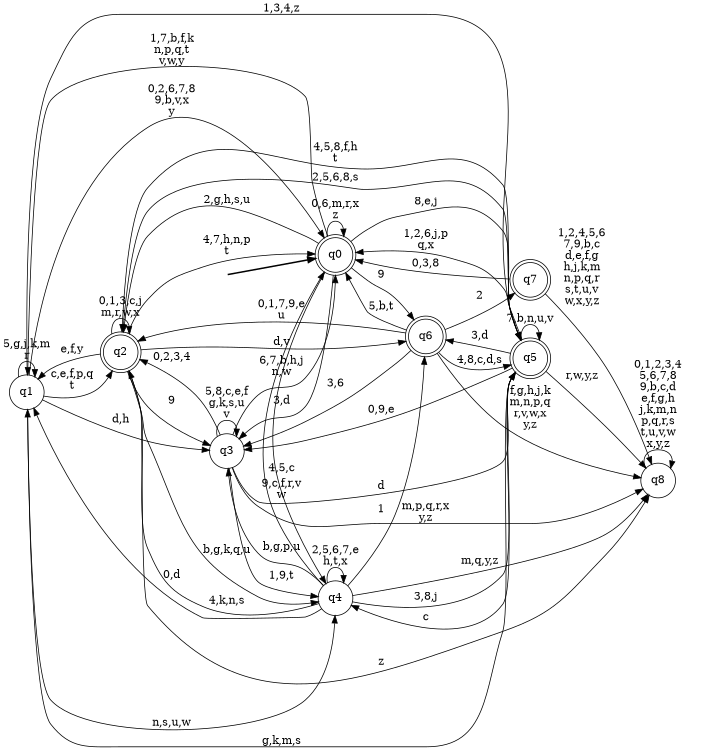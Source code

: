 digraph BlueStar {
__start0 [style = invis, shape = none, label = "", width = 0, height = 0];

rankdir=LR;
size="8,5";

s0 [style="rounded,filled", color="black", fillcolor="white" shape="doublecircle", label="q0"];
s1 [style="filled", color="black", fillcolor="white" shape="circle", label="q1"];
s2 [style="rounded,filled", color="black", fillcolor="white" shape="doublecircle", label="q2"];
s3 [style="filled", color="black", fillcolor="white" shape="circle", label="q3"];
s4 [style="filled", color="black", fillcolor="white" shape="circle", label="q4"];
s5 [style="rounded,filled", color="black", fillcolor="white" shape="doublecircle", label="q5"];
s6 [style="rounded,filled", color="black", fillcolor="white" shape="doublecircle", label="q6"];
s7 [style="rounded,filled", color="black", fillcolor="white" shape="doublecircle", label="q7"];
s8 [style="filled", color="black", fillcolor="white" shape="circle", label="q8"];
subgraph cluster_main { 
	graph [pad=".75", ranksep="0.15", nodesep="0.15"];
	 style=invis; 
	__start0 -> s0 [penwidth=2];
}
s0 -> s0 [label="0,6,m,r,x\nz"];
s0 -> s1 [label="1,7,b,f,k\nn,p,q,t\nv,w,y"];
s0 -> s2 [label="2,g,h,s,u"];
s0 -> s3 [label="3,d"];
s0 -> s4 [label="4,5,c"];
s0 -> s5 [label="8,e,j"];
s0 -> s6 [label="9"];
s1 -> s0 [label="0,2,6,7,8\n9,b,v,x\ny"];
s1 -> s1 [label="5,g,j,k,m\nr"];
s1 -> s2 [label="c,e,f,p,q\nt"];
s1 -> s3 [label="d,h"];
s1 -> s4 [label="n,s,u,w"];
s1 -> s5 [label="1,3,4,z"];
s2 -> s0 [label="4,7,h,n,p\nt"];
s2 -> s1 [label="e,f,y"];
s2 -> s2 [label="0,1,3,c,j\nm,r,w,x"];
s2 -> s3 [label="9"];
s2 -> s4 [label="b,g,k,q,u"];
s2 -> s5 [label="2,5,6,8,s"];
s2 -> s6 [label="d,v"];
s2 -> s8 [label="z"];
s3 -> s0 [label="6,7,b,h,j\nn,w"];
s3 -> s2 [label="0,2,3,4"];
s3 -> s3 [label="5,8,c,e,f\ng,k,s,u\nv"];
s3 -> s4 [label="1,9,t"];
s3 -> s5 [label="d"];
s3 -> s8 [label="m,p,q,r,x\ny,z"];
s4 -> s0 [label="9,c,f,r,v\nw"];
s4 -> s1 [label="0,d"];
s4 -> s2 [label="4,k,n,s"];
s4 -> s3 [label="b,g,p,u"];
s4 -> s4 [label="2,5,6,7,e\nh,t,x"];
s4 -> s5 [label="3,8,j"];
s4 -> s6 [label="1"];
s4 -> s8 [label="m,q,y,z"];
s5 -> s0 [label="1,2,6,j,p\nq,x"];
s5 -> s1 [label="g,k,m,s"];
s5 -> s2 [label="4,5,8,f,h\nt"];
s5 -> s3 [label="0,9,e"];
s5 -> s4 [label="c"];
s5 -> s5 [label="7,b,n,u,v"];
s5 -> s6 [label="3,d"];
s5 -> s8 [label="r,w,y,z"];
s6 -> s0 [label="5,b,t"];
s6 -> s2 [label="0,1,7,9,e\nu"];
s6 -> s3 [label="3,6"];
s6 -> s5 [label="4,8,c,d,s"];
s6 -> s7 [label="2"];
s6 -> s8 [label="f,g,h,j,k\nm,n,p,q\nr,v,w,x\ny,z"];
s7 -> s0 [label="0,3,8"];
s7 -> s8 [label="1,2,4,5,6\n7,9,b,c\nd,e,f,g\nh,j,k,m\nn,p,q,r\ns,t,u,v\nw,x,y,z"];
s8 -> s8 [label="0,1,2,3,4\n5,6,7,8\n9,b,c,d\ne,f,g,h\nj,k,m,n\np,q,r,s\nt,u,v,w\nx,y,z"];

}